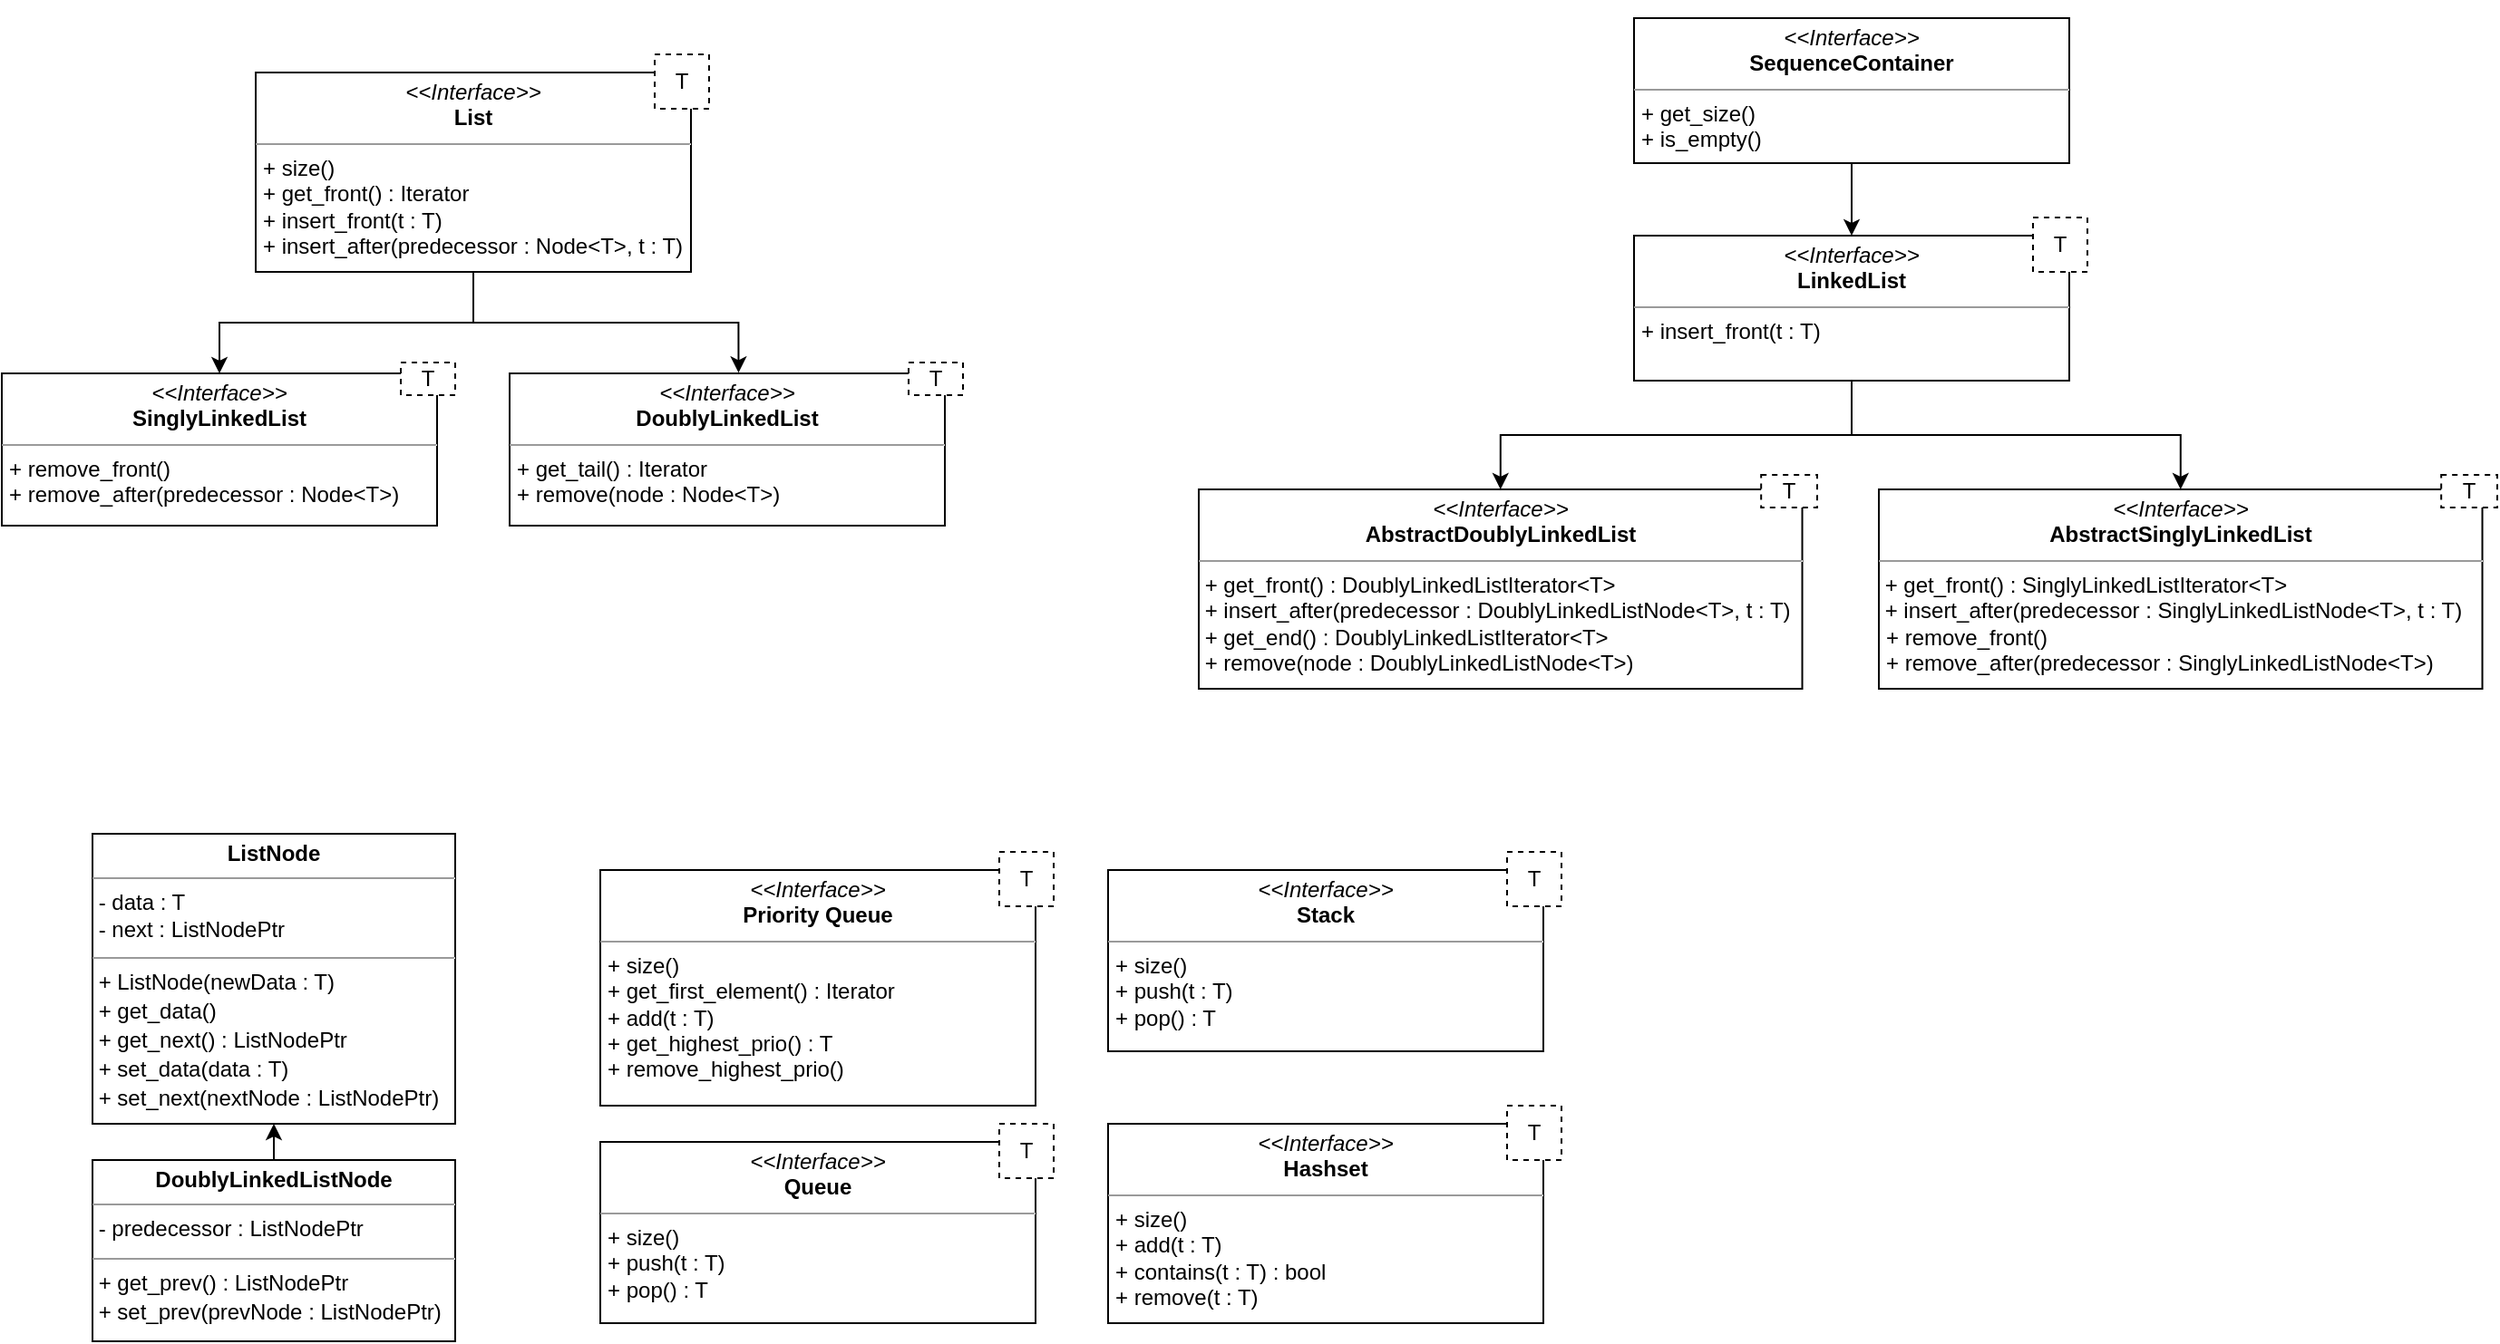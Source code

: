 <mxfile version="21.2.4" type="device">
  <diagram id="C5RBs43oDa-KdzZeNtuy" name="Page-1">
    <mxGraphModel dx="991" dy="1645" grid="1" gridSize="10" guides="1" tooltips="1" connect="1" arrows="1" fold="1" page="1" pageScale="1" pageWidth="827" pageHeight="1169" math="0" shadow="0">
      <root>
        <mxCell id="WIyWlLk6GJQsqaUBKTNV-0" />
        <mxCell id="WIyWlLk6GJQsqaUBKTNV-1" parent="WIyWlLk6GJQsqaUBKTNV-0" />
        <mxCell id="0SHNUEogB39JtKiakhUr-0" value="" style="group" parent="WIyWlLk6GJQsqaUBKTNV-1" vertex="1" connectable="0">
          <mxGeometry x="490" y="610" width="250" height="110" as="geometry" />
        </mxCell>
        <mxCell id="KMFSeiofxSYoP0En-OMM-61" value="&lt;p style=&quot;margin:0px;margin-top:4px;text-align:center;&quot;&gt;&lt;i&gt;&amp;lt;&amp;lt;Interface&amp;gt;&amp;gt;&lt;/i&gt;&lt;br&gt;&lt;b&gt;Queue&lt;/b&gt;&lt;/p&gt;&lt;hr size=&quot;1&quot;&gt;&lt;p style=&quot;border-color: var(--border-color); margin: 0px 0px 0px 4px;&quot;&gt;+ size()&amp;nbsp;&lt;/p&gt;&lt;p style=&quot;border-color: var(--border-color); margin: 0px 0px 0px 4px;&quot;&gt;+ push(t : T)&lt;/p&gt;&lt;p style=&quot;border-color: var(--border-color); margin: 0px 0px 0px 4px;&quot;&gt;+ pop() : T&lt;/p&gt;" style="verticalAlign=top;align=left;overflow=fill;fontSize=12;fontFamily=Helvetica;html=1;whiteSpace=wrap;" parent="0SHNUEogB39JtKiakhUr-0" vertex="1">
          <mxGeometry y="10" width="240" height="100" as="geometry" />
        </mxCell>
        <mxCell id="KMFSeiofxSYoP0En-OMM-62" value="T" style="fontStyle=0;dashed=1;html=1;whiteSpace=wrap;" parent="0SHNUEogB39JtKiakhUr-0" vertex="1">
          <mxGeometry x="220" width="30" height="30" as="geometry" />
        </mxCell>
        <mxCell id="0SHNUEogB39JtKiakhUr-1" value="" style="group" parent="WIyWlLk6GJQsqaUBKTNV-1" vertex="1" connectable="0">
          <mxGeometry x="770" y="600" width="250" height="120" as="geometry" />
        </mxCell>
        <mxCell id="KMFSeiofxSYoP0En-OMM-63" value="&lt;p style=&quot;margin:0px;margin-top:4px;text-align:center;&quot;&gt;&lt;i&gt;&amp;lt;&amp;lt;Interface&amp;gt;&amp;gt;&lt;/i&gt;&lt;br&gt;&lt;b&gt;Hashset&lt;/b&gt;&lt;/p&gt;&lt;hr size=&quot;1&quot;&gt;&lt;p style=&quot;margin:0px;margin-left:4px;&quot;&gt;+ size()&amp;nbsp;&lt;/p&gt;&lt;p style=&quot;margin:0px;margin-left:4px;&quot;&gt;+ add(t : T)&lt;/p&gt;&lt;p style=&quot;margin:0px;margin-left:4px;&quot;&gt;+ contains(t : T) : bool&lt;/p&gt;&lt;p style=&quot;margin:0px;margin-left:4px;&quot;&gt;+ remove(t : T)&lt;/p&gt;" style="verticalAlign=top;align=left;overflow=fill;fontSize=12;fontFamily=Helvetica;html=1;whiteSpace=wrap;" parent="0SHNUEogB39JtKiakhUr-1" vertex="1">
          <mxGeometry y="10" width="240" height="110" as="geometry" />
        </mxCell>
        <mxCell id="KMFSeiofxSYoP0En-OMM-64" value="T" style="fontStyle=0;dashed=1;html=1;whiteSpace=wrap;" parent="0SHNUEogB39JtKiakhUr-1" vertex="1">
          <mxGeometry x="220" width="30" height="30" as="geometry" />
        </mxCell>
        <mxCell id="0SHNUEogB39JtKiakhUr-2" value="" style="group" parent="WIyWlLk6GJQsqaUBKTNV-1" vertex="1" connectable="0">
          <mxGeometry x="770" y="460" width="371" height="110" as="geometry" />
        </mxCell>
        <mxCell id="KMFSeiofxSYoP0En-OMM-59" value="&lt;p style=&quot;margin:0px;margin-top:4px;text-align:center;&quot;&gt;&lt;i&gt;&amp;lt;&amp;lt;Interface&amp;gt;&amp;gt;&lt;/i&gt;&lt;br&gt;&lt;b&gt;Stack&lt;/b&gt;&lt;/p&gt;&lt;hr size=&quot;1&quot;&gt;&lt;p style=&quot;margin:0px;margin-left:4px;&quot;&gt;+ size()&amp;nbsp;&lt;/p&gt;&lt;p style=&quot;margin:0px;margin-left:4px;&quot;&gt;+ push(t : T)&lt;/p&gt;&lt;p style=&quot;margin:0px;margin-left:4px;&quot;&gt;+ pop() : T&lt;/p&gt;" style="verticalAlign=top;align=left;overflow=fill;fontSize=12;fontFamily=Helvetica;html=1;whiteSpace=wrap;" parent="0SHNUEogB39JtKiakhUr-2" vertex="1">
          <mxGeometry y="10" width="240" height="100" as="geometry" />
        </mxCell>
        <mxCell id="KMFSeiofxSYoP0En-OMM-60" value="T" style="fontStyle=0;dashed=1;html=1;whiteSpace=wrap;" parent="0SHNUEogB39JtKiakhUr-2" vertex="1">
          <mxGeometry x="220" width="30" height="30" as="geometry" />
        </mxCell>
        <mxCell id="0SHNUEogB39JtKiakhUr-3" value="" style="group" parent="WIyWlLk6GJQsqaUBKTNV-1" vertex="1" connectable="0">
          <mxGeometry x="490" y="460" width="250" height="140" as="geometry" />
        </mxCell>
        <mxCell id="KMFSeiofxSYoP0En-OMM-57" value="&lt;p style=&quot;margin:0px;margin-top:4px;text-align:center;&quot;&gt;&lt;i&gt;&amp;lt;&amp;lt;Interface&amp;gt;&amp;gt;&lt;/i&gt;&lt;br&gt;&lt;b&gt;Priority Queue&lt;/b&gt;&lt;/p&gt;&lt;hr size=&quot;1&quot;&gt;&lt;p style=&quot;margin:0px;margin-left:4px;&quot;&gt;+ size()&amp;nbsp;&lt;/p&gt;&lt;p style=&quot;margin:0px;margin-left:4px;&quot;&gt;&lt;span style=&quot;background-color: initial;&quot;&gt;+ get_first_element() : Iterator&lt;/span&gt;&lt;/p&gt;&lt;p style=&quot;margin:0px;margin-left:4px;&quot;&gt;+ add(t : T)&lt;/p&gt;&lt;p style=&quot;margin:0px;margin-left:4px;&quot;&gt;+ get_highest_prio() : T&lt;/p&gt;&lt;p style=&quot;margin:0px;margin-left:4px;&quot;&gt;+ remove_highest_prio()&lt;/p&gt;" style="verticalAlign=top;align=left;overflow=fill;fontSize=12;fontFamily=Helvetica;html=1;whiteSpace=wrap;" parent="0SHNUEogB39JtKiakhUr-3" vertex="1">
          <mxGeometry y="10" width="240" height="130" as="geometry" />
        </mxCell>
        <mxCell id="KMFSeiofxSYoP0En-OMM-58" value="T" style="fontStyle=0;dashed=1;html=1;whiteSpace=wrap;" parent="0SHNUEogB39JtKiakhUr-3" vertex="1">
          <mxGeometry x="220" width="30" height="30" as="geometry" />
        </mxCell>
        <mxCell id="CVuJeB_l4fPApVaB030x-0" value="" style="group" parent="WIyWlLk6GJQsqaUBKTNV-1" vertex="1" connectable="0">
          <mxGeometry x="300" y="20" width="250" height="150" as="geometry" />
        </mxCell>
        <mxCell id="CVuJeB_l4fPApVaB030x-1" value="&lt;p style=&quot;margin:0px;margin-top:4px;text-align:center;&quot;&gt;&lt;i&gt;&amp;lt;&amp;lt;Interface&amp;gt;&amp;gt;&lt;/i&gt;&lt;br&gt;&lt;b&gt;List&lt;/b&gt;&lt;/p&gt;&lt;hr size=&quot;1&quot;&gt;&lt;p style=&quot;margin:0px;margin-left:4px;&quot;&gt;+ size()&amp;nbsp;&lt;/p&gt;&lt;p style=&quot;margin:0px;margin-left:4px;&quot;&gt;&lt;span style=&quot;background-color: initial;&quot;&gt;+ get_front() : Iterator&lt;/span&gt;&lt;/p&gt;&lt;p style=&quot;margin:0px;margin-left:4px;&quot;&gt;+ insert_front(t : T)&lt;/p&gt;&lt;p style=&quot;margin:0px;margin-left:4px;&quot;&gt;+ insert_after(predecessor : Node&amp;lt;T&amp;gt;, t : T)&lt;/p&gt;" style="verticalAlign=top;align=left;overflow=fill;fontSize=12;fontFamily=Helvetica;html=1;whiteSpace=wrap;" parent="CVuJeB_l4fPApVaB030x-0" vertex="1">
          <mxGeometry y="10" width="240" height="110" as="geometry" />
        </mxCell>
        <mxCell id="CVuJeB_l4fPApVaB030x-2" value="T" style="fontStyle=0;dashed=1;html=1;whiteSpace=wrap;" parent="CVuJeB_l4fPApVaB030x-0" vertex="1">
          <mxGeometry x="220" width="30" height="30" as="geometry" />
        </mxCell>
        <mxCell id="CVuJeB_l4fPApVaB030x-10" value="&lt;p style=&quot;margin:0px;margin-top:4px;text-align:center;&quot;&gt;&lt;b&gt;ListNode&lt;/b&gt;&lt;/p&gt;&lt;hr size=&quot;1&quot;&gt;&amp;nbsp;- data : T&lt;br&gt;&amp;nbsp;- next : ListNodePtr&lt;br&gt;&lt;div style=&quot;height:2px;&quot;&gt;&lt;/div&gt;&lt;hr size=&quot;1&quot;&gt;&lt;div style=&quot;height:2px;&quot;&gt;&amp;nbsp;+ ListNode(newData : T)&lt;/div&gt;&lt;div style=&quot;height:2px;&quot;&gt;&lt;br&gt;&lt;/div&gt;&lt;div style=&quot;height:2px;&quot;&gt;&lt;br&gt;&lt;/div&gt;&lt;div style=&quot;height:2px;&quot;&gt;&lt;br&gt;&lt;/div&gt;&lt;div style=&quot;height:2px;&quot;&gt;&lt;br&gt;&lt;/div&gt;&lt;div style=&quot;height:2px;&quot;&gt;&lt;br&gt;&lt;/div&gt;&lt;div style=&quot;height:2px;&quot;&gt;&lt;br&gt;&lt;/div&gt;&lt;div style=&quot;height:2px;&quot;&gt;&lt;span style=&quot;background-color: initial;&quot;&gt;&amp;nbsp;&lt;/span&gt;&lt;/div&gt;&lt;div style=&quot;height:2px;&quot;&gt;&lt;span style=&quot;background-color: initial;&quot;&gt;&amp;nbsp;+ get_data()&lt;/span&gt;&lt;br&gt;&lt;/div&gt;&lt;div style=&quot;height:2px;&quot;&gt;&lt;br&gt;&lt;/div&gt;&lt;div style=&quot;height:2px;&quot;&gt;&lt;br&gt;&lt;/div&gt;&lt;div style=&quot;height:2px;&quot;&gt;&lt;br&gt;&lt;/div&gt;&lt;div style=&quot;height:2px;&quot;&gt;&lt;br&gt;&lt;/div&gt;&lt;div style=&quot;height:2px;&quot;&gt;&amp;nbsp;&lt;/div&gt;&lt;div style=&quot;height:2px;&quot;&gt;&lt;br&gt;&lt;/div&gt;&lt;div style=&quot;height:2px;&quot;&gt;&lt;br&gt;&lt;/div&gt;&lt;div style=&quot;height:2px;&quot;&gt;&amp;nbsp;+ get_next() : ListNodePtr&lt;/div&gt;&lt;div style=&quot;height:2px;&quot;&gt;&lt;br&gt;&lt;/div&gt;&lt;div style=&quot;height:2px;&quot;&gt;&lt;br&gt;&lt;/div&gt;&lt;div style=&quot;height:2px;&quot;&gt;&lt;br&gt;&lt;/div&gt;&lt;div style=&quot;height:2px;&quot;&gt;&lt;br&gt;&lt;/div&gt;&lt;div style=&quot;height:2px;&quot;&gt;&lt;br&gt;&lt;/div&gt;&lt;div style=&quot;height:2px;&quot;&gt;&lt;br&gt;&lt;/div&gt;&lt;div style=&quot;height:2px;&quot;&gt;&amp;nbsp;&lt;/div&gt;&lt;div style=&quot;height:2px;&quot;&gt;&lt;span style=&quot;background-color: initial;&quot;&gt;&amp;nbsp;+ set_data(data : T)&lt;/span&gt;&lt;br&gt;&lt;/div&gt;&lt;div style=&quot;height:2px;&quot;&gt;&lt;span style=&quot;background-color: initial;&quot;&gt;&lt;br&gt;&lt;/span&gt;&lt;/div&gt;&lt;div style=&quot;height:2px;&quot;&gt;&lt;span style=&quot;background-color: initial;&quot;&gt;&lt;br&gt;&lt;/span&gt;&lt;/div&gt;&lt;div style=&quot;height:2px;&quot;&gt;&lt;span style=&quot;background-color: initial;&quot;&gt;&lt;br&gt;&lt;/span&gt;&lt;/div&gt;&lt;div style=&quot;height:2px;&quot;&gt;&lt;span style=&quot;background-color: initial;&quot;&gt;&lt;br&gt;&lt;/span&gt;&lt;/div&gt;&lt;div style=&quot;height:2px;&quot;&gt;&lt;span style=&quot;background-color: initial;&quot;&gt;&lt;br&gt;&lt;/span&gt;&lt;/div&gt;&lt;div style=&quot;height:2px;&quot;&gt;&lt;span style=&quot;background-color: initial;&quot;&gt;&lt;br&gt;&lt;/span&gt;&lt;/div&gt;&lt;div style=&quot;height:2px;&quot;&gt;&lt;span style=&quot;background-color: initial;&quot;&gt;&amp;nbsp;&lt;/span&gt;&lt;/div&gt;&lt;div style=&quot;height:2px;&quot;&gt;&lt;span style=&quot;background-color: initial;&quot;&gt;&amp;nbsp;+ set_next(nextNode : ListNodePtr)&lt;/span&gt;&lt;/div&gt;" style="verticalAlign=top;align=left;overflow=fill;fontSize=12;fontFamily=Helvetica;html=1;whiteSpace=wrap;" parent="WIyWlLk6GJQsqaUBKTNV-1" vertex="1">
          <mxGeometry x="210" y="450" width="200" height="160" as="geometry" />
        </mxCell>
        <mxCell id="CVuJeB_l4fPApVaB030x-12" style="edgeStyle=orthogonalEdgeStyle;rounded=0;orthogonalLoop=1;jettySize=auto;html=1;exitX=0.5;exitY=0;exitDx=0;exitDy=0;entryX=0.5;entryY=1;entryDx=0;entryDy=0;" parent="WIyWlLk6GJQsqaUBKTNV-1" source="CVuJeB_l4fPApVaB030x-11" target="CVuJeB_l4fPApVaB030x-10" edge="1">
          <mxGeometry relative="1" as="geometry" />
        </mxCell>
        <mxCell id="CVuJeB_l4fPApVaB030x-11" value="&lt;p style=&quot;margin:0px;margin-top:4px;text-align:center;&quot;&gt;&lt;b&gt;DoublyLinkedListNode&lt;/b&gt;&lt;/p&gt;&lt;hr size=&quot;1&quot;&gt;&amp;nbsp;- predecessor : ListNodePtr&lt;div style=&quot;height:2px;&quot;&gt;&lt;/div&gt;&lt;hr size=&quot;1&quot;&gt;&lt;div style=&quot;height:2px;&quot;&gt;&amp;nbsp;+ get_prev() : ListNodePtr&lt;/div&gt;&lt;div style=&quot;height:2px;&quot;&gt;&lt;br&gt;&lt;/div&gt;&lt;div style=&quot;height:2px;&quot;&gt;&lt;br&gt;&lt;/div&gt;&lt;div style=&quot;height:2px;&quot;&gt;&lt;br&gt;&lt;/div&gt;&lt;div style=&quot;height:2px;&quot;&gt;&lt;br&gt;&lt;/div&gt;&lt;div style=&quot;height:2px;&quot;&gt;&lt;br&gt;&lt;/div&gt;&lt;div style=&quot;height:2px;&quot;&gt;&lt;br&gt;&lt;/div&gt;&lt;div style=&quot;height:2px;&quot;&gt;&lt;br&gt;&lt;/div&gt;&lt;div style=&quot;height:2px;&quot;&gt;&amp;nbsp;+ set_prev(prevNode : ListNodePtr)&lt;/div&gt;" style="verticalAlign=top;align=left;overflow=fill;fontSize=12;fontFamily=Helvetica;html=1;whiteSpace=wrap;" parent="WIyWlLk6GJQsqaUBKTNV-1" vertex="1">
          <mxGeometry x="210" y="630" width="200" height="100" as="geometry" />
        </mxCell>
        <mxCell id="CXlaB07CgzBHS2xfi4aG-1" style="edgeStyle=orthogonalEdgeStyle;rounded=0;orthogonalLoop=1;jettySize=auto;html=1;" parent="WIyWlLk6GJQsqaUBKTNV-1" source="CVuJeB_l4fPApVaB030x-1" target="KMFSeiofxSYoP0En-OMM-4" edge="1">
          <mxGeometry relative="1" as="geometry" />
        </mxCell>
        <mxCell id="CXlaB07CgzBHS2xfi4aG-2" value="" style="group" parent="WIyWlLk6GJQsqaUBKTNV-1" vertex="1" connectable="0">
          <mxGeometry x="1060" y="110" width="250" height="150" as="geometry" />
        </mxCell>
        <mxCell id="CXlaB07CgzBHS2xfi4aG-3" value="&lt;p style=&quot;margin:0px;margin-top:4px;text-align:center;&quot;&gt;&lt;i&gt;&amp;lt;&amp;lt;Interface&amp;gt;&amp;gt;&lt;/i&gt;&lt;br&gt;&lt;b&gt;LinkedList&lt;/b&gt;&lt;/p&gt;&lt;hr size=&quot;1&quot;&gt;&lt;p style=&quot;margin:0px;margin-left:4px;&quot;&gt;&lt;span style=&quot;background-color: initial;&quot;&gt;+ insert_front(t : T)&lt;/span&gt;&lt;br&gt;&lt;/p&gt;" style="verticalAlign=top;align=left;overflow=fill;fontSize=12;fontFamily=Helvetica;html=1;whiteSpace=wrap;" parent="CXlaB07CgzBHS2xfi4aG-2" vertex="1">
          <mxGeometry y="10" width="240" height="80" as="geometry" />
        </mxCell>
        <mxCell id="CXlaB07CgzBHS2xfi4aG-4" value="T" style="fontStyle=0;dashed=1;html=1;whiteSpace=wrap;" parent="CXlaB07CgzBHS2xfi4aG-2" vertex="1">
          <mxGeometry x="220" width="30" height="30" as="geometry" />
        </mxCell>
        <mxCell id="CXlaB07CgzBHS2xfi4aG-15" value="" style="group" parent="WIyWlLk6GJQsqaUBKTNV-1" vertex="1" connectable="0">
          <mxGeometry x="1195" y="252" width="341" height="118" as="geometry" />
        </mxCell>
        <mxCell id="CXlaB07CgzBHS2xfi4aG-6" value="&lt;p style=&quot;margin:0px;margin-top:4px;text-align:center;&quot;&gt;&lt;i&gt;&amp;lt;&amp;lt;Interface&amp;gt;&amp;gt;&lt;/i&gt;&lt;br&gt;&lt;b style=&quot;border-color: var(--border-color);&quot;&gt;Abstract&lt;/b&gt;&lt;b&gt;SinglyLinkedList&lt;/b&gt;&lt;/p&gt;&lt;hr size=&quot;1&quot;&gt;&amp;nbsp;+ get_front() : SinglyLinkedListIterator&amp;lt;T&amp;gt;&lt;br&gt;&amp;nbsp;+ insert_after(predecessor : SinglyLinkedListNode&amp;lt;T&amp;gt;, t : T)&lt;b&gt;&lt;br&gt;&lt;/b&gt;&lt;p style=&quot;margin:0px;margin-left:4px;&quot;&gt;+ remove_front()&lt;/p&gt;&lt;p style=&quot;margin:0px;margin-left:4px;&quot;&gt;+ remove_after(predecessor : SinglyLinkedListNode&amp;lt;T&amp;gt;)&lt;/p&gt;" style="verticalAlign=top;align=left;overflow=fill;fontSize=12;fontFamily=Helvetica;html=1;whiteSpace=wrap;" parent="CXlaB07CgzBHS2xfi4aG-15" vertex="1">
          <mxGeometry y="8" width="332.758" height="110" as="geometry" />
        </mxCell>
        <mxCell id="CXlaB07CgzBHS2xfi4aG-14" value="T" style="fontStyle=0;dashed=1;html=1;whiteSpace=wrap;" parent="CXlaB07CgzBHS2xfi4aG-15" vertex="1">
          <mxGeometry x="310.094" width="30.906" height="18" as="geometry" />
        </mxCell>
        <mxCell id="CXlaB07CgzBHS2xfi4aG-20" style="edgeStyle=orthogonalEdgeStyle;rounded=0;orthogonalLoop=1;jettySize=auto;html=1;exitX=0.5;exitY=1;exitDx=0;exitDy=0;entryX=0.5;entryY=0;entryDx=0;entryDy=0;" parent="WIyWlLk6GJQsqaUBKTNV-1" source="CXlaB07CgzBHS2xfi4aG-3" target="CXlaB07CgzBHS2xfi4aG-6" edge="1">
          <mxGeometry relative="1" as="geometry" />
        </mxCell>
        <mxCell id="CXlaB07CgzBHS2xfi4aG-21" value="" style="group" parent="WIyWlLk6GJQsqaUBKTNV-1" vertex="1" connectable="0">
          <mxGeometry x="820" y="252" width="341" height="118" as="geometry" />
        </mxCell>
        <mxCell id="CXlaB07CgzBHS2xfi4aG-22" value="&lt;p style=&quot;margin:0px;margin-top:4px;text-align:center;&quot;&gt;&lt;i&gt;&amp;lt;&amp;lt;Interface&amp;gt;&amp;gt;&lt;/i&gt;&lt;br&gt;&lt;b&gt;AbstractDoublyLinkedList&lt;/b&gt;&lt;/p&gt;&lt;hr size=&quot;1&quot;&gt;&amp;nbsp;+ get_front() : DoublyLinkedListIterator&amp;lt;T&amp;gt;&lt;br&gt;&lt;div&gt;&amp;nbsp;+ insert_after(predecessor : DoublyLinkedListNode&amp;lt;T&amp;gt;, t : T)&lt;/div&gt;&lt;div&gt;&amp;nbsp;+ get_end() : DoublyLinkedListIterator&amp;lt;T&amp;gt;&lt;/div&gt;&lt;div&gt;&amp;nbsp;+ remove(node : DoublyLinkedListNode&amp;lt;T&amp;gt;)&lt;/div&gt;" style="verticalAlign=top;align=left;overflow=fill;fontSize=12;fontFamily=Helvetica;html=1;whiteSpace=wrap;" parent="CXlaB07CgzBHS2xfi4aG-21" vertex="1">
          <mxGeometry y="8" width="332.758" height="110" as="geometry" />
        </mxCell>
        <mxCell id="CXlaB07CgzBHS2xfi4aG-23" value="T" style="fontStyle=0;dashed=1;html=1;whiteSpace=wrap;" parent="CXlaB07CgzBHS2xfi4aG-21" vertex="1">
          <mxGeometry x="310.094" width="30.906" height="18" as="geometry" />
        </mxCell>
        <mxCell id="CXlaB07CgzBHS2xfi4aG-24" style="edgeStyle=orthogonalEdgeStyle;rounded=0;orthogonalLoop=1;jettySize=auto;html=1;exitX=0.5;exitY=1;exitDx=0;exitDy=0;entryX=0.5;entryY=0;entryDx=0;entryDy=0;" parent="WIyWlLk6GJQsqaUBKTNV-1" source="CXlaB07CgzBHS2xfi4aG-3" target="CXlaB07CgzBHS2xfi4aG-22" edge="1">
          <mxGeometry relative="1" as="geometry" />
        </mxCell>
        <mxCell id="KMFSeiofxSYoP0En-OMM-51" value="" style="group" parent="WIyWlLk6GJQsqaUBKTNV-1" vertex="1" connectable="0">
          <mxGeometry x="160" y="190" width="250" height="90" as="geometry" />
        </mxCell>
        <mxCell id="KMFSeiofxSYoP0En-OMM-4" value="&lt;p style=&quot;margin:0px;margin-top:4px;text-align:center;&quot;&gt;&lt;i&gt;&amp;lt;&amp;lt;Interface&amp;gt;&amp;gt;&lt;/i&gt;&lt;br&gt;&lt;b&gt;SinglyLinkedList&lt;/b&gt;&lt;/p&gt;&lt;hr size=&quot;1&quot;&gt;&lt;p style=&quot;margin:0px;margin-left:4px;&quot;&gt;+ remove_front()&lt;/p&gt;&lt;p style=&quot;margin:0px;margin-left:4px;&quot;&gt;+ remove_after(predecessor : Node&amp;lt;T&amp;gt;)&lt;/p&gt;" style="verticalAlign=top;align=left;overflow=fill;fontSize=12;fontFamily=Helvetica;html=1;whiteSpace=wrap;" parent="KMFSeiofxSYoP0En-OMM-51" vertex="1">
          <mxGeometry y="6" width="240" height="84" as="geometry" />
        </mxCell>
        <mxCell id="KMFSeiofxSYoP0En-OMM-47" value="T" style="fontStyle=0;dashed=1;html=1;whiteSpace=wrap;" parent="KMFSeiofxSYoP0En-OMM-51" vertex="1">
          <mxGeometry x="220" width="30" height="18" as="geometry" />
        </mxCell>
        <mxCell id="CXlaB07CgzBHS2xfi4aG-26" value="" style="group" parent="WIyWlLk6GJQsqaUBKTNV-1" vertex="1" connectable="0">
          <mxGeometry x="440" y="190" width="250" height="90" as="geometry" />
        </mxCell>
        <mxCell id="CXlaB07CgzBHS2xfi4aG-27" value="&lt;p style=&quot;margin:0px;margin-top:4px;text-align:center;&quot;&gt;&lt;i&gt;&amp;lt;&amp;lt;Interface&amp;gt;&amp;gt;&lt;/i&gt;&lt;br&gt;&lt;b&gt;DoublyLinkedList&lt;/b&gt;&lt;/p&gt;&lt;hr size=&quot;1&quot;&gt;&lt;p style=&quot;margin:0px;margin-left:4px;&quot;&gt;+ get_tail() : Iterator&lt;/p&gt;&lt;p style=&quot;margin:0px;margin-left:4px;&quot;&gt;+ remove(node : Node&amp;lt;T&amp;gt;)&lt;/p&gt;" style="verticalAlign=top;align=left;overflow=fill;fontSize=12;fontFamily=Helvetica;html=1;whiteSpace=wrap;" parent="CXlaB07CgzBHS2xfi4aG-26" vertex="1">
          <mxGeometry y="6" width="240" height="84" as="geometry" />
        </mxCell>
        <mxCell id="CXlaB07CgzBHS2xfi4aG-28" value="T" style="fontStyle=0;dashed=1;html=1;whiteSpace=wrap;" parent="CXlaB07CgzBHS2xfi4aG-26" vertex="1">
          <mxGeometry x="220" width="30" height="18" as="geometry" />
        </mxCell>
        <mxCell id="CXlaB07CgzBHS2xfi4aG-29" style="edgeStyle=orthogonalEdgeStyle;rounded=0;orthogonalLoop=1;jettySize=auto;html=1;exitX=0.5;exitY=1;exitDx=0;exitDy=0;entryX=0.526;entryY=-0.004;entryDx=0;entryDy=0;entryPerimeter=0;" parent="WIyWlLk6GJQsqaUBKTNV-1" source="CVuJeB_l4fPApVaB030x-1" target="CXlaB07CgzBHS2xfi4aG-27" edge="1">
          <mxGeometry relative="1" as="geometry" />
        </mxCell>
        <mxCell id="F7L3Wi_2rDQcntZLkl6b-0" value="" style="group" parent="WIyWlLk6GJQsqaUBKTNV-1" vertex="1" connectable="0">
          <mxGeometry x="1060" y="-10" width="250" height="150" as="geometry" />
        </mxCell>
        <mxCell id="F7L3Wi_2rDQcntZLkl6b-1" value="&lt;p style=&quot;margin:0px;margin-top:4px;text-align:center;&quot;&gt;&lt;i&gt;&amp;lt;&amp;lt;Interface&amp;gt;&amp;gt;&lt;/i&gt;&lt;br&gt;&lt;b&gt;SequenceContainer&lt;/b&gt;&lt;/p&gt;&lt;hr size=&quot;1&quot;&gt;&lt;p style=&quot;margin:0px;margin-left:4px;&quot;&gt;+ get_size()&amp;nbsp;&lt;/p&gt;&lt;p style=&quot;margin:0px;margin-left:4px;&quot;&gt;+ is_empty()&lt;/p&gt;" style="verticalAlign=top;align=left;overflow=fill;fontSize=12;fontFamily=Helvetica;html=1;whiteSpace=wrap;" parent="F7L3Wi_2rDQcntZLkl6b-0" vertex="1">
          <mxGeometry y="10" width="240" height="80" as="geometry" />
        </mxCell>
        <mxCell id="F7L3Wi_2rDQcntZLkl6b-4" style="edgeStyle=orthogonalEdgeStyle;rounded=0;orthogonalLoop=1;jettySize=auto;html=1;exitX=0.5;exitY=1;exitDx=0;exitDy=0;entryX=0.5;entryY=0;entryDx=0;entryDy=0;" parent="WIyWlLk6GJQsqaUBKTNV-1" source="F7L3Wi_2rDQcntZLkl6b-1" target="CXlaB07CgzBHS2xfi4aG-3" edge="1">
          <mxGeometry relative="1" as="geometry" />
        </mxCell>
      </root>
    </mxGraphModel>
  </diagram>
</mxfile>
